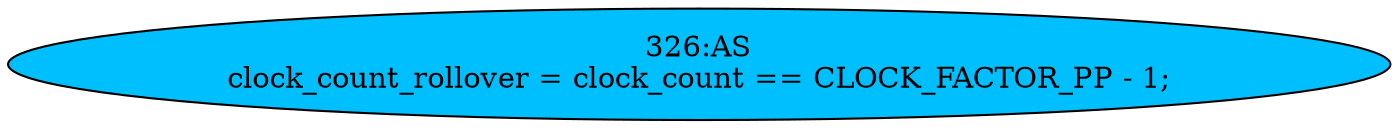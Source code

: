 strict digraph "" {
	node [label="\N"];
	"326:AS"	 [ast="<pyverilog.vparser.ast.Assign object at 0x7f7881749590>",
		def_var="['clock_count_rollover']",
		fillcolor=deepskyblue,
		label="326:AS
clock_count_rollover = clock_count == CLOCK_FACTOR_PP - 1;",
		statements="[]",
		style=filled,
		typ=Assign,
		use_var="['clock_count']"];
}
